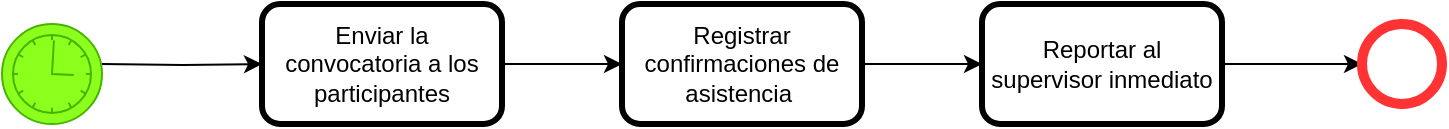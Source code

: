 <mxfile version="20.8.10" type="device"><diagram name="Página-1" id="sOVQ90GmZf67T6RxzImc"><mxGraphModel dx="1036" dy="614" grid="1" gridSize="10" guides="1" tooltips="1" connect="1" arrows="1" fold="1" page="1" pageScale="1" pageWidth="827" pageHeight="1169" math="0" shadow="0"><root><mxCell id="0"/><mxCell id="1" parent="0"/><mxCell id="SolqBVbyHys-s6dFmApd-3" style="edgeStyle=orthogonalEdgeStyle;rounded=0;orthogonalLoop=1;jettySize=auto;html=1;exitX=1;exitY=0.5;exitDx=0;exitDy=0;exitPerimeter=0;entryX=0;entryY=0.5;entryDx=0;entryDy=0;" parent="1" target="SolqBVbyHys-s6dFmApd-2" edge="1"><mxGeometry relative="1" as="geometry"><mxPoint x="120" y="259" as="sourcePoint"/></mxGeometry></mxCell><mxCell id="SolqBVbyHys-s6dFmApd-7" style="edgeStyle=orthogonalEdgeStyle;rounded=0;orthogonalLoop=1;jettySize=auto;html=1;entryX=0;entryY=0.5;entryDx=0;entryDy=0;strokeColor=#000000;" parent="1" source="SolqBVbyHys-s6dFmApd-2" target="SolqBVbyHys-s6dFmApd-4" edge="1"><mxGeometry relative="1" as="geometry"/></mxCell><mxCell id="SolqBVbyHys-s6dFmApd-2" value="Enviar la convocatoria a los participantes" style="rounded=1;whiteSpace=wrap;html=1;strokeColor=#000000;strokeWidth=3;" parent="1" vertex="1"><mxGeometry x="200" y="229" width="120" height="60" as="geometry"/></mxCell><mxCell id="SolqBVbyHys-s6dFmApd-8" style="edgeStyle=orthogonalEdgeStyle;rounded=0;orthogonalLoop=1;jettySize=auto;html=1;exitX=1;exitY=0.5;exitDx=0;exitDy=0;entryX=0;entryY=0.5;entryDx=0;entryDy=0;strokeColor=#000000;" parent="1" source="SolqBVbyHys-s6dFmApd-4" target="SolqBVbyHys-s6dFmApd-5" edge="1"><mxGeometry relative="1" as="geometry"/></mxCell><mxCell id="SolqBVbyHys-s6dFmApd-4" value="Registrar confirmaciones de asistencia&amp;nbsp;" style="rounded=1;whiteSpace=wrap;html=1;strokeColor=#000000;strokeWidth=3;" parent="1" vertex="1"><mxGeometry x="380" y="229" width="120" height="60" as="geometry"/></mxCell><mxCell id="SolqBVbyHys-s6dFmApd-9" style="edgeStyle=orthogonalEdgeStyle;rounded=0;orthogonalLoop=1;jettySize=auto;html=1;entryX=0;entryY=0.5;entryDx=0;entryDy=0;entryPerimeter=0;strokeColor=#000000;" parent="1" source="SolqBVbyHys-s6dFmApd-5" target="SolqBVbyHys-s6dFmApd-6" edge="1"><mxGeometry relative="1" as="geometry"/></mxCell><mxCell id="SolqBVbyHys-s6dFmApd-5" value="Reportar al supervisor inmediato" style="rounded=1;whiteSpace=wrap;html=1;strokeColor=#000000;strokeWidth=3;" parent="1" vertex="1"><mxGeometry x="560" y="229" width="120" height="60" as="geometry"/></mxCell><mxCell id="SolqBVbyHys-s6dFmApd-6" value="" style="points=[[0.145,0.145,0],[0.5,0,0],[0.855,0.145,0],[1,0.5,0],[0.855,0.855,0],[0.5,1,0],[0.145,0.855,0],[0,0.5,0]];shape=mxgraph.bpmn.event;html=1;verticalLabelPosition=bottom;labelBackgroundColor=#ffffff;verticalAlign=top;align=center;perimeter=ellipsePerimeter;outlineConnect=0;aspect=fixed;outline=standard;symbol=general;strokeColor=#FF3333;strokeWidth=5;" parent="1" vertex="1"><mxGeometry x="750" y="239" width="40" height="40" as="geometry"/></mxCell><mxCell id="iGh0uYUPAtEUgHAQG4AO-1" value="" style="points=[[0.145,0.145,0],[0.5,0,0],[0.855,0.145,0],[1,0.5,0],[0.855,0.855,0],[0.5,1,0],[0.145,0.855,0],[0,0.5,0]];shape=mxgraph.bpmn.event;html=1;verticalLabelPosition=bottom;labelBackgroundColor=#ffffff;verticalAlign=top;align=center;perimeter=ellipsePerimeter;outlineConnect=0;aspect=fixed;outline=standard;symbol=timer;fillColor=#8DFF1C;fontColor=#ffffff;strokeColor=#45B500;" vertex="1" parent="1"><mxGeometry x="70" y="239" width="50" height="50" as="geometry"/></mxCell></root></mxGraphModel></diagram></mxfile>